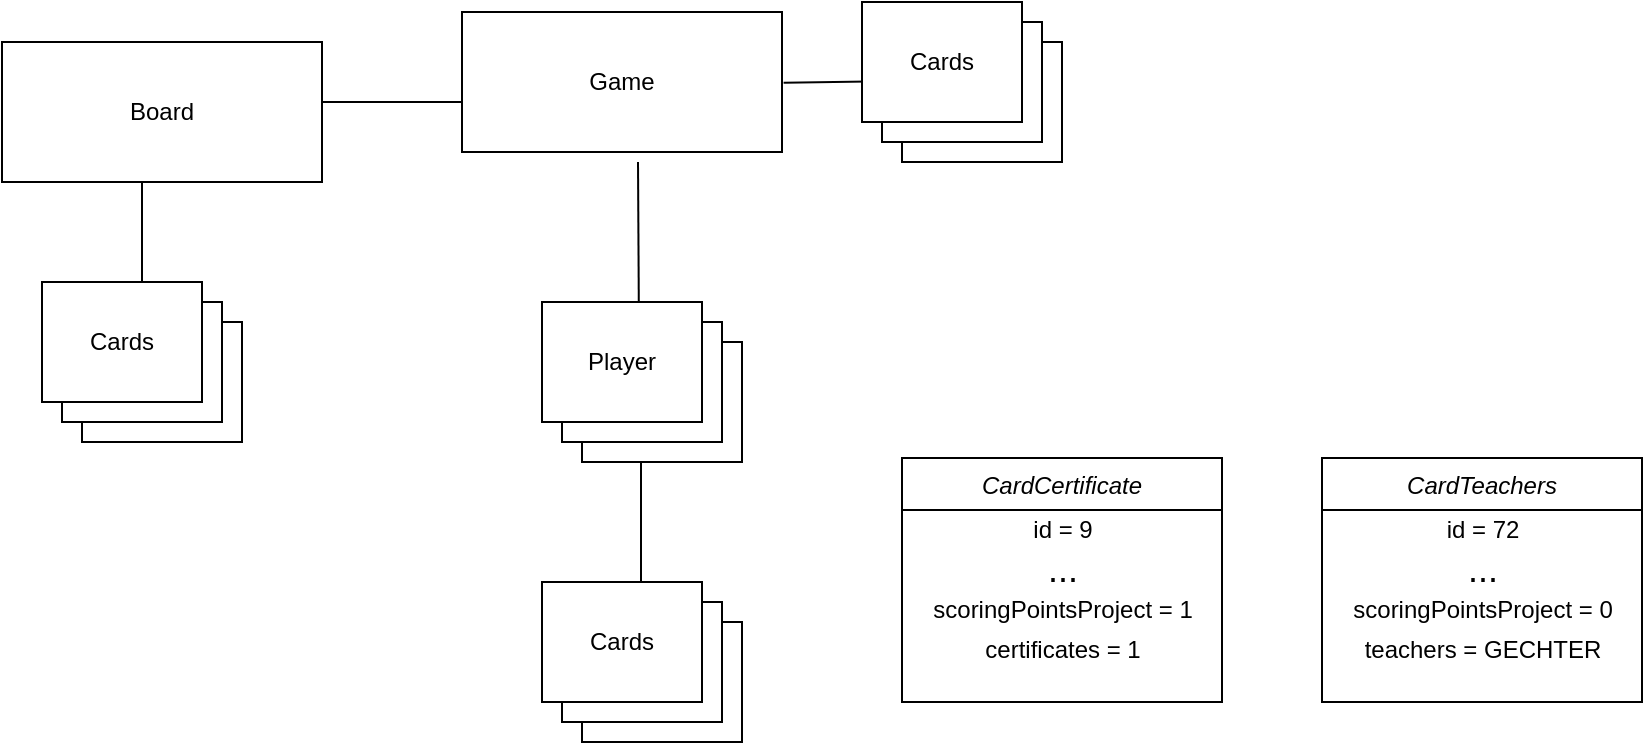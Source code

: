 <mxfile version="15.9.4" type="device"><diagram id="C5RBs43oDa-KdzZeNtuy" name="Page-1"><mxGraphModel dx="1038" dy="617" grid="1" gridSize="10" guides="1" tooltips="1" connect="1" arrows="1" fold="1" page="1" pageScale="1" pageWidth="827" pageHeight="1169" math="0" shadow="0"><root><mxCell id="WIyWlLk6GJQsqaUBKTNV-0"/><mxCell id="WIyWlLk6GJQsqaUBKTNV-1" parent="WIyWlLk6GJQsqaUBKTNV-0"/><mxCell id="iBLtmRHtckv9ECM3wOWq-12" value="" style="endArrow=none;html=1;rounded=0;entryX=1;entryY=0.5;entryDx=0;entryDy=0;exitX=-0.008;exitY=0.067;exitDx=0;exitDy=0;exitPerimeter=0;" edge="1" parent="WIyWlLk6GJQsqaUBKTNV-1"><mxGeometry width="50" height="50" relative="1" as="geometry"><mxPoint x="940" y="149.504" as="sourcePoint"/><mxPoint x="880.8" y="150.33" as="targetPoint"/></mxGeometry></mxCell><mxCell id="iBLtmRHtckv9ECM3wOWq-27" value="" style="endArrow=none;html=1;rounded=0;" edge="1" parent="WIyWlLk6GJQsqaUBKTNV-1"><mxGeometry width="50" height="50" relative="1" as="geometry"><mxPoint x="730" y="160" as="sourcePoint"/><mxPoint x="650" y="160" as="targetPoint"/></mxGeometry></mxCell><mxCell id="iBLtmRHtckv9ECM3wOWq-28" value="" style="endArrow=none;html=1;rounded=0;entryX=0.5;entryY=0;entryDx=0;entryDy=0;" edge="1" parent="WIyWlLk6GJQsqaUBKTNV-1"><mxGeometry width="50" height="50" relative="1" as="geometry"><mxPoint x="560" y="200" as="sourcePoint"/><mxPoint x="560" y="250" as="targetPoint"/></mxGeometry></mxCell><mxCell id="iBLtmRHtckv9ECM3wOWq-29" value="" style="endArrow=none;html=1;rounded=0;entryX=0.684;entryY=-0.001;entryDx=0;entryDy=0;entryPerimeter=0;" edge="1" parent="WIyWlLk6GJQsqaUBKTNV-1"><mxGeometry width="50" height="50" relative="1" as="geometry"><mxPoint x="808" y="190" as="sourcePoint"/><mxPoint x="808.4" y="259.852" as="targetPoint"/></mxGeometry></mxCell><mxCell id="iBLtmRHtckv9ECM3wOWq-31" value="" style="endArrow=none;html=1;rounded=0;entryX=0.619;entryY=0;entryDx=0;entryDy=0;exitX=0.5;exitY=1;exitDx=0;exitDy=0;entryPerimeter=0;" edge="1" parent="WIyWlLk6GJQsqaUBKTNV-1" target="iBLtmRHtckv9ECM3wOWq-54"><mxGeometry width="50" height="50" relative="1" as="geometry"><mxPoint x="809.5" y="340" as="sourcePoint"/><mxPoint x="809.5" y="382" as="targetPoint"/></mxGeometry></mxCell><mxCell id="iBLtmRHtckv9ECM3wOWq-32" value="CardCertificate" style="swimlane;fontStyle=2;align=center;verticalAlign=top;childLayout=stackLayout;horizontal=1;startSize=26;horizontalStack=0;resizeParent=1;resizeLast=0;collapsible=1;marginBottom=0;rounded=0;shadow=0;strokeWidth=1;" vertex="1" parent="WIyWlLk6GJQsqaUBKTNV-1"><mxGeometry x="940" y="338" width="160" height="122" as="geometry"><mxRectangle x="230" y="140" width="160" height="26" as="alternateBounds"/></mxGeometry></mxCell><mxCell id="iBLtmRHtckv9ECM3wOWq-34" value="id = 9" style="text;html=1;align=center;verticalAlign=middle;resizable=0;points=[];autosize=1;strokeColor=none;fillColor=none;" vertex="1" parent="iBLtmRHtckv9ECM3wOWq-32"><mxGeometry y="26" width="160" height="20" as="geometry"/></mxCell><mxCell id="iBLtmRHtckv9ECM3wOWq-55" value="&lt;font style=&quot;font-size: 18px&quot;&gt;...&lt;/font&gt;" style="text;html=1;align=center;verticalAlign=middle;resizable=0;points=[];autosize=1;strokeColor=none;fillColor=none;" vertex="1" parent="iBLtmRHtckv9ECM3wOWq-32"><mxGeometry y="46" width="160" height="20" as="geometry"/></mxCell><mxCell id="iBLtmRHtckv9ECM3wOWq-35" value="scoringPointsProject = 1" style="text;html=1;align=center;verticalAlign=middle;resizable=0;points=[];autosize=1;strokeColor=none;fillColor=none;" vertex="1" parent="iBLtmRHtckv9ECM3wOWq-32"><mxGeometry y="66" width="160" height="20" as="geometry"/></mxCell><mxCell id="iBLtmRHtckv9ECM3wOWq-36" value="certificates = 1" style="text;html=1;align=center;verticalAlign=middle;resizable=0;points=[];autosize=1;strokeColor=none;fillColor=none;" vertex="1" parent="iBLtmRHtckv9ECM3wOWq-32"><mxGeometry y="86" width="160" height="20" as="geometry"/></mxCell><mxCell id="iBLtmRHtckv9ECM3wOWq-37" value="CardTeachers" style="swimlane;fontStyle=2;align=center;verticalAlign=top;childLayout=stackLayout;horizontal=1;startSize=26;horizontalStack=0;resizeParent=1;resizeLast=0;collapsible=1;marginBottom=0;rounded=0;shadow=0;strokeWidth=1;" vertex="1" parent="WIyWlLk6GJQsqaUBKTNV-1"><mxGeometry x="1150" y="338" width="160" height="122" as="geometry"><mxRectangle x="230" y="140" width="160" height="26" as="alternateBounds"/></mxGeometry></mxCell><mxCell id="iBLtmRHtckv9ECM3wOWq-38" value="id = 72" style="text;html=1;align=center;verticalAlign=middle;resizable=0;points=[];autosize=1;strokeColor=none;fillColor=none;" vertex="1" parent="iBLtmRHtckv9ECM3wOWq-37"><mxGeometry y="26" width="160" height="20" as="geometry"/></mxCell><mxCell id="iBLtmRHtckv9ECM3wOWq-56" value="&lt;font style=&quot;font-size: 18px&quot;&gt;...&lt;/font&gt;" style="text;html=1;align=center;verticalAlign=middle;resizable=0;points=[];autosize=1;strokeColor=none;fillColor=none;" vertex="1" parent="iBLtmRHtckv9ECM3wOWq-37"><mxGeometry y="46" width="160" height="20" as="geometry"/></mxCell><mxCell id="iBLtmRHtckv9ECM3wOWq-39" value="scoringPointsProject = 0" style="text;html=1;align=center;verticalAlign=middle;resizable=0;points=[];autosize=1;strokeColor=none;fillColor=none;" vertex="1" parent="iBLtmRHtckv9ECM3wOWq-37"><mxGeometry y="66" width="160" height="20" as="geometry"/></mxCell><mxCell id="iBLtmRHtckv9ECM3wOWq-40" value="teachers = GECHTER" style="text;html=1;align=center;verticalAlign=middle;resizable=0;points=[];autosize=1;strokeColor=none;fillColor=none;" vertex="1" parent="iBLtmRHtckv9ECM3wOWq-37"><mxGeometry y="86" width="160" height="20" as="geometry"/></mxCell><mxCell id="iBLtmRHtckv9ECM3wOWq-41" value="Game" style="rounded=0;whiteSpace=wrap;html=1;" vertex="1" parent="WIyWlLk6GJQsqaUBKTNV-1"><mxGeometry x="720" y="115" width="160" height="70" as="geometry"/></mxCell><mxCell id="iBLtmRHtckv9ECM3wOWq-42" value="Board" style="rounded=0;whiteSpace=wrap;html=1;" vertex="1" parent="WIyWlLk6GJQsqaUBKTNV-1"><mxGeometry x="490" y="130" width="160" height="70" as="geometry"/></mxCell><mxCell id="iBLtmRHtckv9ECM3wOWq-43" value="" style="rounded=0;whiteSpace=wrap;html=1;" vertex="1" parent="WIyWlLk6GJQsqaUBKTNV-1"><mxGeometry x="940" y="130" width="80" height="60" as="geometry"/></mxCell><mxCell id="iBLtmRHtckv9ECM3wOWq-44" value="" style="rounded=0;whiteSpace=wrap;html=1;" vertex="1" parent="WIyWlLk6GJQsqaUBKTNV-1"><mxGeometry x="930" y="120" width="80" height="60" as="geometry"/></mxCell><mxCell id="iBLtmRHtckv9ECM3wOWq-45" value="Cards" style="rounded=0;whiteSpace=wrap;html=1;" vertex="1" parent="WIyWlLk6GJQsqaUBKTNV-1"><mxGeometry x="920" y="110" width="80" height="60" as="geometry"/></mxCell><mxCell id="iBLtmRHtckv9ECM3wOWq-46" value="" style="rounded=0;whiteSpace=wrap;html=1;" vertex="1" parent="WIyWlLk6GJQsqaUBKTNV-1"><mxGeometry x="530" y="270" width="80" height="60" as="geometry"/></mxCell><mxCell id="iBLtmRHtckv9ECM3wOWq-47" value="" style="rounded=0;whiteSpace=wrap;html=1;" vertex="1" parent="WIyWlLk6GJQsqaUBKTNV-1"><mxGeometry x="520" y="260" width="80" height="60" as="geometry"/></mxCell><mxCell id="iBLtmRHtckv9ECM3wOWq-48" value="Cards" style="rounded=0;whiteSpace=wrap;html=1;" vertex="1" parent="WIyWlLk6GJQsqaUBKTNV-1"><mxGeometry x="510" y="250" width="80" height="60" as="geometry"/></mxCell><mxCell id="iBLtmRHtckv9ECM3wOWq-49" value="" style="rounded=0;whiteSpace=wrap;html=1;" vertex="1" parent="WIyWlLk6GJQsqaUBKTNV-1"><mxGeometry x="780" y="280" width="80" height="60" as="geometry"/></mxCell><mxCell id="iBLtmRHtckv9ECM3wOWq-50" value="" style="rounded=0;whiteSpace=wrap;html=1;" vertex="1" parent="WIyWlLk6GJQsqaUBKTNV-1"><mxGeometry x="770" y="270" width="80" height="60" as="geometry"/></mxCell><mxCell id="iBLtmRHtckv9ECM3wOWq-51" value="Player" style="rounded=0;whiteSpace=wrap;html=1;" vertex="1" parent="WIyWlLk6GJQsqaUBKTNV-1"><mxGeometry x="760" y="260" width="80" height="60" as="geometry"/></mxCell><mxCell id="iBLtmRHtckv9ECM3wOWq-52" value="" style="rounded=0;whiteSpace=wrap;html=1;" vertex="1" parent="WIyWlLk6GJQsqaUBKTNV-1"><mxGeometry x="780" y="420" width="80" height="60" as="geometry"/></mxCell><mxCell id="iBLtmRHtckv9ECM3wOWq-53" value="" style="rounded=0;whiteSpace=wrap;html=1;" vertex="1" parent="WIyWlLk6GJQsqaUBKTNV-1"><mxGeometry x="770" y="410" width="80" height="60" as="geometry"/></mxCell><mxCell id="iBLtmRHtckv9ECM3wOWq-54" value="Cards" style="rounded=0;whiteSpace=wrap;html=1;" vertex="1" parent="WIyWlLk6GJQsqaUBKTNV-1"><mxGeometry x="760" y="400" width="80" height="60" as="geometry"/></mxCell></root></mxGraphModel></diagram></mxfile>